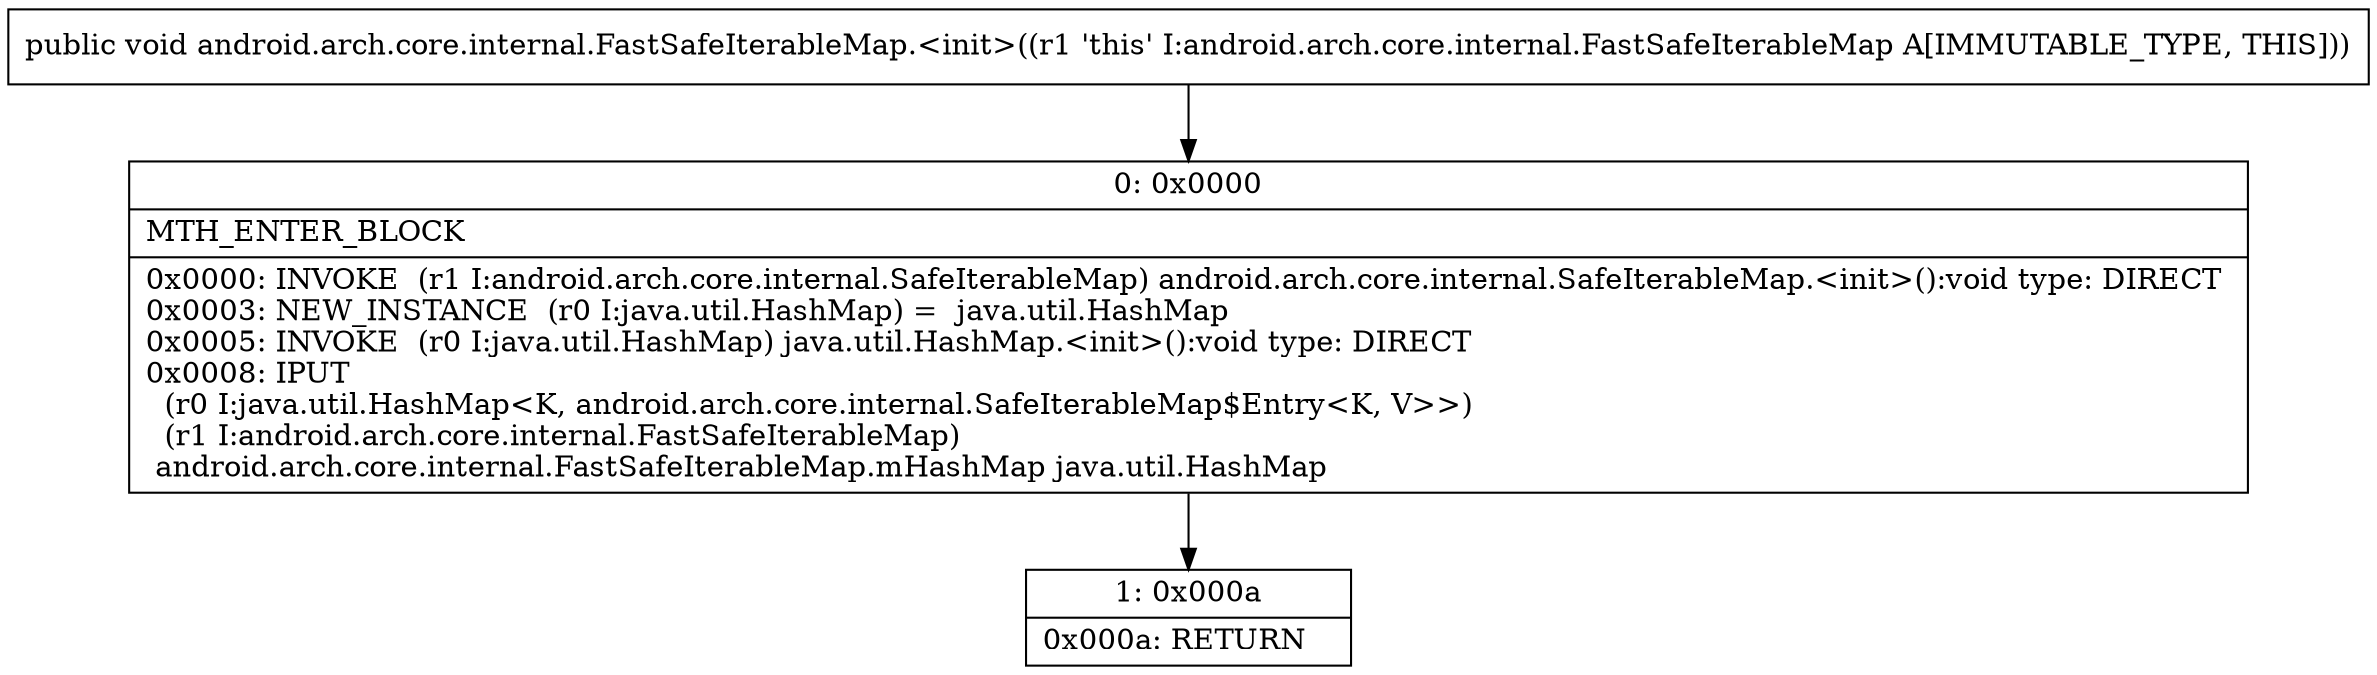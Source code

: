 digraph "CFG forandroid.arch.core.internal.FastSafeIterableMap.\<init\>()V" {
Node_0 [shape=record,label="{0\:\ 0x0000|MTH_ENTER_BLOCK\l|0x0000: INVOKE  (r1 I:android.arch.core.internal.SafeIterableMap) android.arch.core.internal.SafeIterableMap.\<init\>():void type: DIRECT \l0x0003: NEW_INSTANCE  (r0 I:java.util.HashMap) =  java.util.HashMap \l0x0005: INVOKE  (r0 I:java.util.HashMap) java.util.HashMap.\<init\>():void type: DIRECT \l0x0008: IPUT  \l  (r0 I:java.util.HashMap\<K, android.arch.core.internal.SafeIterableMap$Entry\<K, V\>\>)\l  (r1 I:android.arch.core.internal.FastSafeIterableMap)\l android.arch.core.internal.FastSafeIterableMap.mHashMap java.util.HashMap \l}"];
Node_1 [shape=record,label="{1\:\ 0x000a|0x000a: RETURN   \l}"];
MethodNode[shape=record,label="{public void android.arch.core.internal.FastSafeIterableMap.\<init\>((r1 'this' I:android.arch.core.internal.FastSafeIterableMap A[IMMUTABLE_TYPE, THIS])) }"];
MethodNode -> Node_0;
Node_0 -> Node_1;
}

